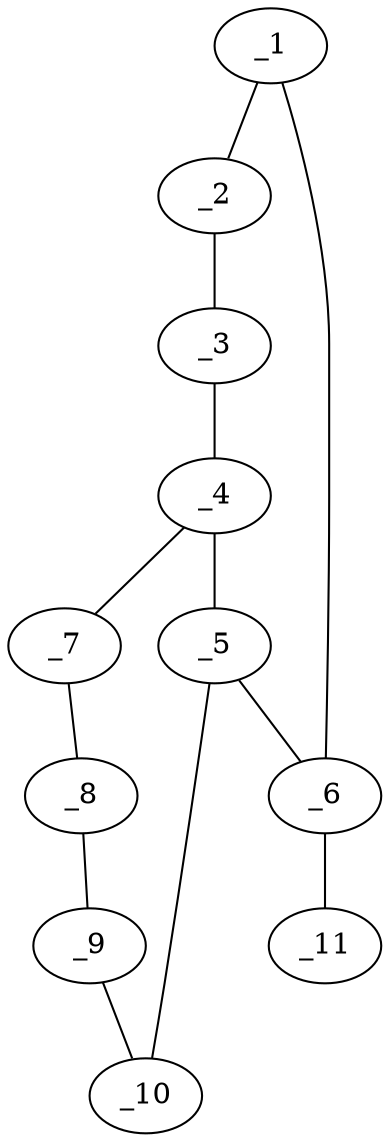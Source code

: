 graph molid680494 {
	_1	 [charge=0,
		chem=1,
		symbol="C  ",
		x=2,
		y=0];
	_2	 [charge=0,
		chem=1,
		symbol="C  ",
		x=2,
		y=1];
	_1 -- _2	 [valence=1];
	_6	 [charge=0,
		chem=1,
		symbol="C  ",
		x="2.866",
		y="-0.5"];
	_1 -- _6	 [valence=2];
	_3	 [charge=0,
		chem=1,
		symbol="C  ",
		x="2.866",
		y="1.5"];
	_2 -- _3	 [valence=2];
	_4	 [charge=0,
		chem=1,
		symbol="C  ",
		x="3.7321",
		y=1];
	_3 -- _4	 [valence=1];
	_5	 [charge=0,
		chem=1,
		symbol="C  ",
		x="3.7321",
		y=0];
	_4 -- _5	 [valence=2];
	_7	 [charge=0,
		chem=4,
		symbol="N  ",
		x="4.5981",
		y="1.5"];
	_4 -- _7	 [valence=1];
	_5 -- _6	 [valence=1];
	_10	 [charge=0,
		chem=1,
		symbol="C  ",
		x="4.5981",
		y="-0.5"];
	_5 -- _10	 [valence=1];
	_11	 [charge=0,
		chem=4,
		symbol="N  ",
		x="2.866",
		y="-1.5"];
	_6 -- _11	 [valence=1];
	_8	 [charge=0,
		chem=4,
		symbol="N  ",
		x="5.4641",
		y=1];
	_7 -- _8	 [valence=2];
	_9	 [charge=0,
		chem=1,
		symbol="C  ",
		x="5.4641",
		y=0];
	_8 -- _9	 [valence=1];
	_9 -- _10	 [valence=2];
}
